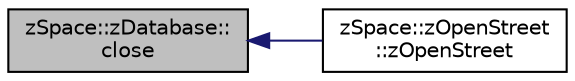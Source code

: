 digraph "zSpace::zDatabase::close"
{
  edge [fontname="Helvetica",fontsize="10",labelfontname="Helvetica",labelfontsize="10"];
  node [fontname="Helvetica",fontsize="10",shape=record];
  rankdir="LR";
  Node7 [label="zSpace::zDatabase::\lclose",height=0.2,width=0.4,color="black", fillcolor="grey75", style="filled", fontcolor="black"];
  Node7 -> Node8 [dir="back",color="midnightblue",fontsize="10",style="solid",fontname="Helvetica"];
  Node8 [label="zSpace::zOpenStreet\l::zOpenStreet",height=0.2,width=0.4,color="black", fillcolor="white", style="filled",URL="$classz_space_1_1z_open_street.html#a2e7b90856d95856f56a763933cae27eb",tooltip="Overloaded constructor. "];
}
